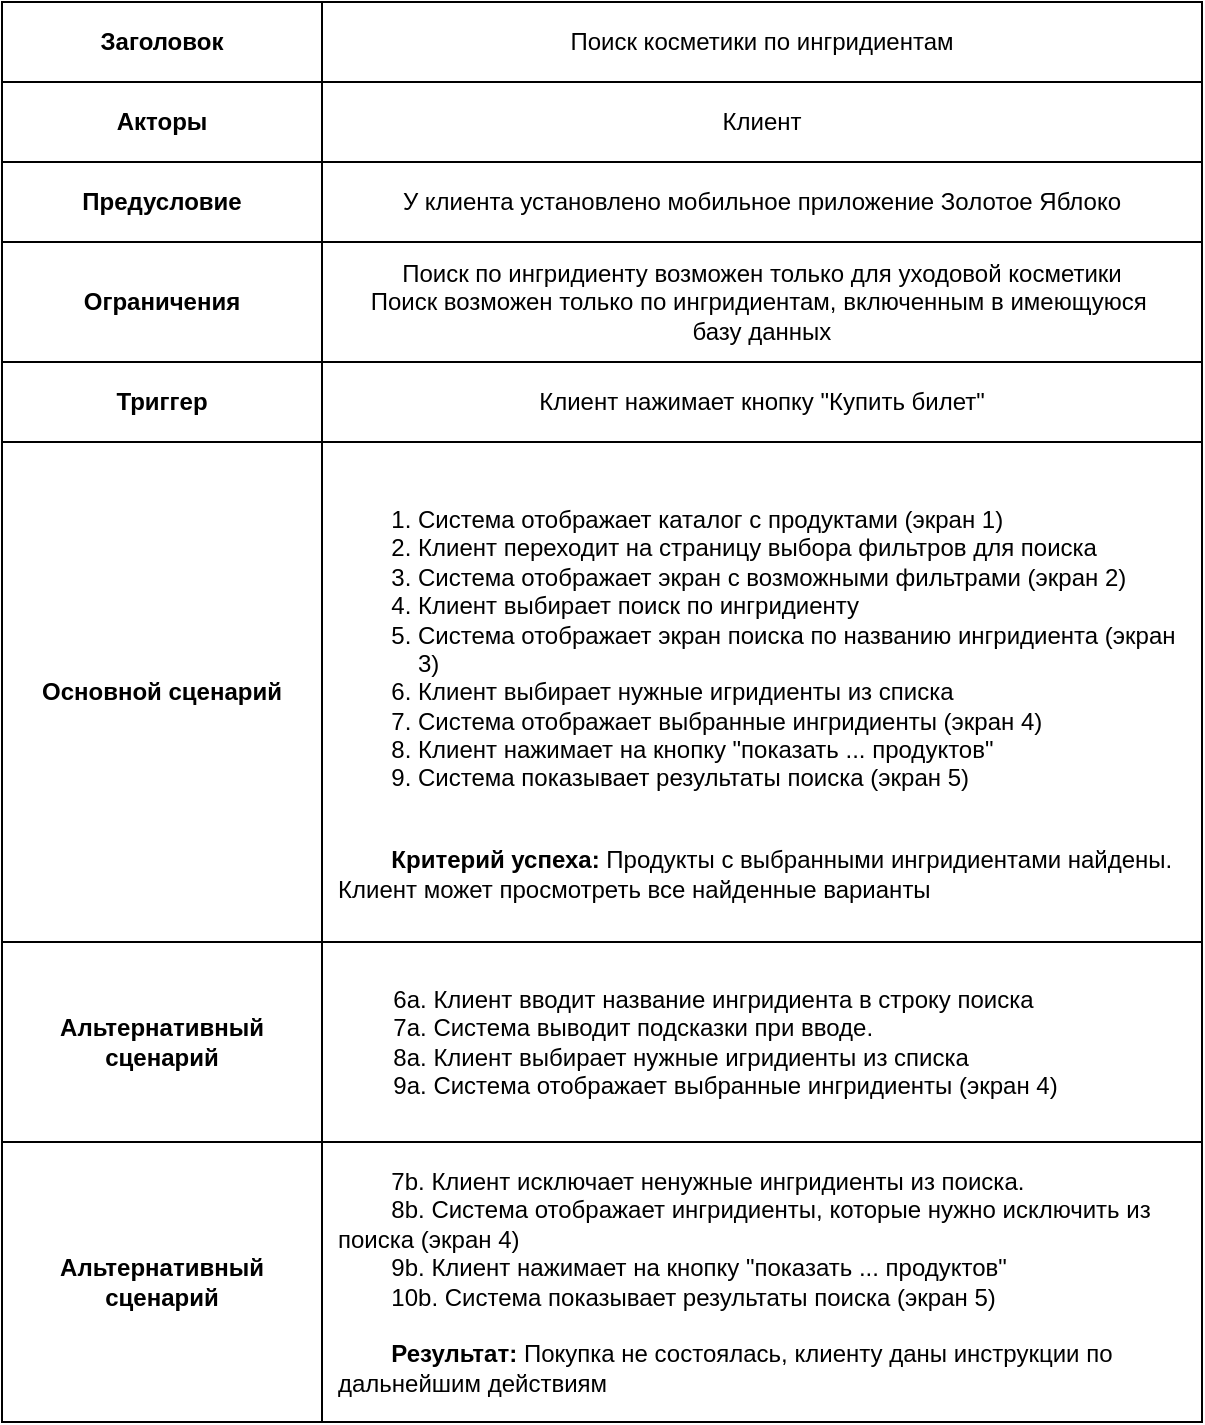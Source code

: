 <mxfile version="24.7.17">
  <diagram id="iSdH8Bf3Pxa846-qju2B" name="Шаблон">
    <mxGraphModel dx="1434" dy="844" grid="1" gridSize="10" guides="1" tooltips="1" connect="1" arrows="1" fold="1" page="1" pageScale="1" pageWidth="1169" pageHeight="827" math="0" shadow="0">
      <root>
        <mxCell id="0" />
        <mxCell id="1" parent="0" />
        <mxCell id="5DFN9uElky3kn-lGwo1o-1" value="" style="shape=table;startSize=0;container=1;collapsible=0;childLayout=tableLayout;" parent="1" vertex="1">
          <mxGeometry x="80" y="40" width="600" height="710" as="geometry" />
        </mxCell>
        <mxCell id="5DFN9uElky3kn-lGwo1o-6" value="" style="shape=tableRow;horizontal=0;startSize=0;swimlaneHead=0;swimlaneBody=0;strokeColor=inherit;top=0;left=0;bottom=0;right=0;collapsible=0;dropTarget=0;fillColor=none;points=[[0,0.5],[1,0.5]];portConstraint=eastwest;" parent="5DFN9uElky3kn-lGwo1o-1" vertex="1">
          <mxGeometry width="600" height="40" as="geometry" />
        </mxCell>
        <mxCell id="5DFN9uElky3kn-lGwo1o-7" value="&lt;b&gt;Заголовок&lt;/b&gt;" style="shape=partialRectangle;html=1;whiteSpace=wrap;connectable=0;strokeColor=inherit;overflow=hidden;fillColor=none;top=0;left=0;bottom=0;right=0;pointerEvents=1;" parent="5DFN9uElky3kn-lGwo1o-6" vertex="1">
          <mxGeometry width="160" height="40" as="geometry">
            <mxRectangle width="160" height="40" as="alternateBounds" />
          </mxGeometry>
        </mxCell>
        <mxCell id="5DFN9uElky3kn-lGwo1o-9" value="Поиск косметики по ингридиентам" style="shape=partialRectangle;html=1;whiteSpace=wrap;connectable=0;strokeColor=inherit;overflow=hidden;fillColor=none;top=0;left=0;bottom=0;right=0;pointerEvents=1;spacingLeft=7;spacingRight=7;" parent="5DFN9uElky3kn-lGwo1o-6" vertex="1">
          <mxGeometry x="160" width="440" height="40" as="geometry">
            <mxRectangle width="440" height="40" as="alternateBounds" />
          </mxGeometry>
        </mxCell>
        <mxCell id="5DFN9uElky3kn-lGwo1o-10" value="" style="shape=tableRow;horizontal=0;startSize=0;swimlaneHead=0;swimlaneBody=0;strokeColor=inherit;top=0;left=0;bottom=0;right=0;collapsible=0;dropTarget=0;fillColor=none;points=[[0,0.5],[1,0.5]];portConstraint=eastwest;" parent="5DFN9uElky3kn-lGwo1o-1" vertex="1">
          <mxGeometry y="40" width="600" height="40" as="geometry" />
        </mxCell>
        <mxCell id="5DFN9uElky3kn-lGwo1o-11" value="&lt;b&gt;Акторы&lt;/b&gt;" style="shape=partialRectangle;html=1;whiteSpace=wrap;connectable=0;strokeColor=inherit;overflow=hidden;fillColor=none;top=0;left=0;bottom=0;right=0;pointerEvents=1;" parent="5DFN9uElky3kn-lGwo1o-10" vertex="1">
          <mxGeometry width="160" height="40" as="geometry">
            <mxRectangle width="160" height="40" as="alternateBounds" />
          </mxGeometry>
        </mxCell>
        <mxCell id="5DFN9uElky3kn-lGwo1o-13" value="Клиент" style="shape=partialRectangle;html=1;whiteSpace=wrap;connectable=0;strokeColor=inherit;overflow=hidden;fillColor=none;top=0;left=0;bottom=0;right=0;pointerEvents=1;spacingLeft=7;spacingRight=7;" parent="5DFN9uElky3kn-lGwo1o-10" vertex="1">
          <mxGeometry x="160" width="440" height="40" as="geometry">
            <mxRectangle width="440" height="40" as="alternateBounds" />
          </mxGeometry>
        </mxCell>
        <mxCell id="5DFN9uElky3kn-lGwo1o-14" value="" style="shape=tableRow;horizontal=0;startSize=0;swimlaneHead=0;swimlaneBody=0;strokeColor=inherit;top=0;left=0;bottom=0;right=0;collapsible=0;dropTarget=0;fillColor=none;points=[[0,0.5],[1,0.5]];portConstraint=eastwest;" parent="5DFN9uElky3kn-lGwo1o-1" vertex="1">
          <mxGeometry y="80" width="600" height="40" as="geometry" />
        </mxCell>
        <mxCell id="5DFN9uElky3kn-lGwo1o-15" value="&lt;b&gt;Предусловие&lt;/b&gt;" style="shape=partialRectangle;html=1;whiteSpace=wrap;connectable=0;strokeColor=inherit;overflow=hidden;fillColor=none;top=0;left=0;bottom=0;right=0;pointerEvents=1;" parent="5DFN9uElky3kn-lGwo1o-14" vertex="1">
          <mxGeometry width="160" height="40" as="geometry">
            <mxRectangle width="160" height="40" as="alternateBounds" />
          </mxGeometry>
        </mxCell>
        <mxCell id="5DFN9uElky3kn-lGwo1o-17" value="У клиента установлено мобильное приложение Золотое Яблоко" style="shape=partialRectangle;html=1;whiteSpace=wrap;connectable=0;strokeColor=inherit;overflow=hidden;fillColor=none;top=0;left=0;bottom=0;right=0;pointerEvents=1;spacingLeft=7;spacingRight=7;" parent="5DFN9uElky3kn-lGwo1o-14" vertex="1">
          <mxGeometry x="160" width="440" height="40" as="geometry">
            <mxRectangle width="440" height="40" as="alternateBounds" />
          </mxGeometry>
        </mxCell>
        <mxCell id="5DFN9uElky3kn-lGwo1o-18" value="" style="shape=tableRow;horizontal=0;startSize=0;swimlaneHead=0;swimlaneBody=0;strokeColor=inherit;top=0;left=0;bottom=0;right=0;collapsible=0;dropTarget=0;fillColor=none;points=[[0,0.5],[1,0.5]];portConstraint=eastwest;" parent="5DFN9uElky3kn-lGwo1o-1" vertex="1">
          <mxGeometry y="120" width="600" height="60" as="geometry" />
        </mxCell>
        <mxCell id="5DFN9uElky3kn-lGwo1o-19" value="&lt;b&gt;Ограничения&lt;/b&gt;" style="shape=partialRectangle;html=1;whiteSpace=wrap;connectable=0;strokeColor=inherit;overflow=hidden;fillColor=none;top=0;left=0;bottom=0;right=0;pointerEvents=1;" parent="5DFN9uElky3kn-lGwo1o-18" vertex="1">
          <mxGeometry width="160" height="60" as="geometry">
            <mxRectangle width="160" height="60" as="alternateBounds" />
          </mxGeometry>
        </mxCell>
        <mxCell id="5DFN9uElky3kn-lGwo1o-21" value="Поиск по ингридиенту возможен только для уходовой косметики&lt;div&gt;Поиск возможен только по ингридиентам, включенным в имеющуюся&amp;nbsp;&lt;/div&gt;&lt;div&gt;базу данных&lt;/div&gt;" style="shape=partialRectangle;html=1;whiteSpace=wrap;connectable=0;strokeColor=inherit;overflow=hidden;fillColor=none;top=0;left=0;bottom=0;right=0;pointerEvents=1;spacingLeft=7;spacingRight=7;" parent="5DFN9uElky3kn-lGwo1o-18" vertex="1">
          <mxGeometry x="160" width="440" height="60" as="geometry">
            <mxRectangle width="440" height="60" as="alternateBounds" />
          </mxGeometry>
        </mxCell>
        <mxCell id="5DFN9uElky3kn-lGwo1o-22" value="" style="shape=tableRow;horizontal=0;startSize=0;swimlaneHead=0;swimlaneBody=0;strokeColor=inherit;top=0;left=0;bottom=0;right=0;collapsible=0;dropTarget=0;fillColor=none;points=[[0,0.5],[1,0.5]];portConstraint=eastwest;" parent="5DFN9uElky3kn-lGwo1o-1" vertex="1">
          <mxGeometry y="180" width="600" height="40" as="geometry" />
        </mxCell>
        <mxCell id="5DFN9uElky3kn-lGwo1o-23" value="&lt;b&gt;Триггер&lt;/b&gt;" style="shape=partialRectangle;html=1;whiteSpace=wrap;connectable=0;strokeColor=inherit;overflow=hidden;fillColor=none;top=0;left=0;bottom=0;right=0;pointerEvents=1;" parent="5DFN9uElky3kn-lGwo1o-22" vertex="1">
          <mxGeometry width="160" height="40" as="geometry">
            <mxRectangle width="160" height="40" as="alternateBounds" />
          </mxGeometry>
        </mxCell>
        <mxCell id="5DFN9uElky3kn-lGwo1o-25" value="Клиент нажимает кнопку &quot;Купить билет&quot;" style="shape=partialRectangle;html=1;whiteSpace=wrap;connectable=0;strokeColor=inherit;overflow=hidden;fillColor=none;top=0;left=0;bottom=0;right=0;pointerEvents=1;spacingLeft=7;spacingRight=7;" parent="5DFN9uElky3kn-lGwo1o-22" vertex="1">
          <mxGeometry x="160" width="440" height="40" as="geometry">
            <mxRectangle width="440" height="40" as="alternateBounds" />
          </mxGeometry>
        </mxCell>
        <mxCell id="5DFN9uElky3kn-lGwo1o-26" value="" style="shape=tableRow;horizontal=0;startSize=0;swimlaneHead=0;swimlaneBody=0;strokeColor=inherit;top=0;left=0;bottom=0;right=0;collapsible=0;dropTarget=0;fillColor=none;points=[[0,0.5],[1,0.5]];portConstraint=eastwest;" parent="5DFN9uElky3kn-lGwo1o-1" vertex="1">
          <mxGeometry y="220" width="600" height="250" as="geometry" />
        </mxCell>
        <mxCell id="5DFN9uElky3kn-lGwo1o-27" value="&lt;b&gt;Основной сценарий&lt;/b&gt;" style="shape=partialRectangle;html=1;whiteSpace=wrap;connectable=0;strokeColor=inherit;overflow=hidden;fillColor=none;top=0;left=0;bottom=0;right=0;pointerEvents=1;" parent="5DFN9uElky3kn-lGwo1o-26" vertex="1">
          <mxGeometry width="160" height="250" as="geometry">
            <mxRectangle width="160" height="250" as="alternateBounds" />
          </mxGeometry>
        </mxCell>
        <mxCell id="5DFN9uElky3kn-lGwo1o-29" value="&lt;ol style=&quot;text-align: left;&quot;&gt;&lt;li&gt;Система отображает каталог с продуктами (экран 1)&lt;/li&gt;&lt;li&gt;Клиент переходит на страницу выбора фильтров для поиска&lt;/li&gt;&lt;li&gt;Система отображает экран с возможными фильтрами (экран 2)&lt;/li&gt;&lt;li&gt;Клиент выбирает поиск по ингридиенту&lt;/li&gt;&lt;li&gt;Система отображает экран поиска по названию ингридиента (экран 3)&lt;/li&gt;&lt;li&gt;Клиент выбирает нужные игридиенты из списка&lt;/li&gt;&lt;li&gt;Система отображает выбранные ингридиенты (экран 4)&lt;/li&gt;&lt;li&gt;Клиент нажимает на кнопку &quot;показать ... продуктов&quot;&lt;/li&gt;&lt;li&gt;Система показывает результаты поиска (экран 5)&lt;br&gt;&lt;b style=&quot;text-align: center;&quot;&gt;&lt;br&gt;&lt;/b&gt;&lt;/li&gt;&lt;/ol&gt;&lt;b style=&quot;background-color: initial;&quot;&gt;&lt;div style=&quot;text-align: left;&quot;&gt;&lt;b style=&quot;background-color: initial;&quot;&gt;&lt;span style=&quot;white-space: pre;&quot;&gt;&#x9;&lt;/span&gt;&lt;/b&gt;&lt;b style=&quot;background-color: initial; text-align: center;&quot;&gt;Критерий успеха:&amp;nbsp;&lt;/b&gt;&lt;span style=&quot;background-color: initial; font-weight: normal; text-align: center;&quot;&gt;Продукты с выбранными ингридиентами найдены. Клиент может просмотреть все найденные варианты&lt;/span&gt;&lt;/div&gt;&lt;/b&gt;" style="shape=partialRectangle;html=1;whiteSpace=wrap;connectable=0;strokeColor=inherit;overflow=hidden;fillColor=none;top=0;left=0;bottom=0;right=0;pointerEvents=1;spacingLeft=7;spacingRight=7;" parent="5DFN9uElky3kn-lGwo1o-26" vertex="1">
          <mxGeometry x="160" width="440" height="250" as="geometry">
            <mxRectangle width="440" height="250" as="alternateBounds" />
          </mxGeometry>
        </mxCell>
        <mxCell id="5DFN9uElky3kn-lGwo1o-30" value="" style="shape=tableRow;horizontal=0;startSize=0;swimlaneHead=0;swimlaneBody=0;strokeColor=inherit;top=0;left=0;bottom=0;right=0;collapsible=0;dropTarget=0;fillColor=none;points=[[0,0.5],[1,0.5]];portConstraint=eastwest;" parent="5DFN9uElky3kn-lGwo1o-1" vertex="1">
          <mxGeometry y="470" width="600" height="100" as="geometry" />
        </mxCell>
        <mxCell id="5DFN9uElky3kn-lGwo1o-31" value="&lt;b&gt;Альтернативный сценарий&lt;/b&gt;" style="shape=partialRectangle;html=1;whiteSpace=wrap;connectable=0;strokeColor=inherit;overflow=hidden;fillColor=none;top=0;left=0;bottom=0;right=0;pointerEvents=1;" parent="5DFN9uElky3kn-lGwo1o-30" vertex="1">
          <mxGeometry width="160" height="100" as="geometry">
            <mxRectangle width="160" height="100" as="alternateBounds" />
          </mxGeometry>
        </mxCell>
        <mxCell id="5DFN9uElky3kn-lGwo1o-33" value="&lt;span style=&quot;background-color: initial;&quot;&gt;&lt;span style=&quot;white-space: pre;&quot;&gt;&#x9;&lt;/span&gt;6а. Клиент вводит название ингридиента в строку поиска&lt;/span&gt;&lt;br&gt;&lt;span style=&quot;background-color: initial;&quot;&gt;&lt;span style=&quot;white-space: pre;&quot;&gt;&#x9;&lt;/span&gt;7а.&amp;nbsp;&lt;/span&gt;Система выводит подсказки при вводе.&lt;br&gt;&lt;span style=&quot;background-color: initial;&quot;&gt;&lt;span style=&quot;white-space: pre;&quot;&gt;&#x9;&lt;/span&gt;8а.&amp;nbsp;&lt;/span&gt;&lt;span style=&quot;background-color: initial;&quot;&gt;Клиент выбирает нужные игридиенты из списка&lt;/span&gt;&lt;div&gt;&lt;span style=&quot;white-space: pre;&quot;&gt;&#x9;&lt;/span&gt;9а.&amp;nbsp;&lt;span style=&quot;background-color: initial;&quot;&gt;Система отображает выбранные ингридиенты (экран 4)&lt;/span&gt;&lt;/div&gt;" style="shape=partialRectangle;html=1;whiteSpace=wrap;connectable=0;strokeColor=inherit;overflow=hidden;fillColor=none;top=0;left=0;bottom=0;right=0;pointerEvents=1;align=left;spacingLeft=7;spacingRight=7;" parent="5DFN9uElky3kn-lGwo1o-30" vertex="1">
          <mxGeometry x="160" width="440" height="100" as="geometry">
            <mxRectangle width="440" height="100" as="alternateBounds" />
          </mxGeometry>
        </mxCell>
        <mxCell id="5DFN9uElky3kn-lGwo1o-34" value="" style="shape=tableRow;horizontal=0;startSize=0;swimlaneHead=0;swimlaneBody=0;strokeColor=inherit;top=0;left=0;bottom=0;right=0;collapsible=0;dropTarget=0;fillColor=none;points=[[0,0.5],[1,0.5]];portConstraint=eastwest;" parent="5DFN9uElky3kn-lGwo1o-1" vertex="1">
          <mxGeometry y="570" width="600" height="140" as="geometry" />
        </mxCell>
        <mxCell id="5DFN9uElky3kn-lGwo1o-35" value="&lt;b&gt;Альтернативный сценарий&lt;/b&gt;" style="shape=partialRectangle;html=1;whiteSpace=wrap;connectable=0;strokeColor=inherit;overflow=hidden;fillColor=none;top=0;left=0;bottom=0;right=0;pointerEvents=1;" parent="5DFN9uElky3kn-lGwo1o-34" vertex="1">
          <mxGeometry width="160" height="140" as="geometry">
            <mxRectangle width="160" height="140" as="alternateBounds" />
          </mxGeometry>
        </mxCell>
        <mxCell id="5DFN9uElky3kn-lGwo1o-37" value="&lt;div style=&quot;text-align: left;&quot;&gt;&lt;span style=&quot;background-color: initial;&quot;&gt;&lt;span style=&quot;white-space: pre;&quot;&gt;&#x9;&lt;/span&gt;7b. Клиент исключает ненужные ингридиенты из поиска.&lt;/span&gt;&lt;/div&gt;&lt;div style=&quot;text-align: left;&quot;&gt;&lt;span style=&quot;background-color: initial;&quot;&gt;&lt;span style=&quot;white-space: pre;&quot;&gt;&#x9;&lt;/span&gt;8b.&amp;nbsp;&lt;/span&gt;&lt;span style=&quot;background-color: initial;&quot;&gt;Система отображает ингридиенты, которые нужно исключить из поиска (экран 4)&lt;/span&gt;&lt;/div&gt;&lt;div style=&quot;text-align: left;&quot;&gt;&lt;span style=&quot;background-color: initial;&quot;&gt;&lt;span style=&quot;white-space: pre;&quot;&gt;&#x9;&lt;/span&gt;9b.&amp;nbsp;&lt;/span&gt;&lt;span style=&quot;background-color: initial;&quot;&gt;Клиент нажимает на кнопку &quot;показать ... продуктов&quot;&lt;/span&gt;&lt;/div&gt;&lt;div style=&quot;text-align: left;&quot;&gt;&lt;span style=&quot;background-color: initial;&quot;&gt;&lt;span style=&quot;white-space: pre;&quot;&gt;&#x9;&lt;/span&gt;10b. Система показывает результаты поиска (экран 5)&lt;/span&gt;&lt;/div&gt;&lt;div&gt;&lt;span style=&quot;text-align: left;&quot;&gt;&lt;br&gt;&lt;/span&gt;&lt;/div&gt;&lt;div style=&quot;text-align: left;&quot;&gt;&lt;b style=&quot;background-color: initial;&quot;&gt;&lt;span style=&quot;white-space: pre;&quot;&gt;&#x9;&lt;/span&gt;Результат&lt;/b&gt;&lt;b style=&quot;background-color: initial;&quot;&gt;:&amp;nbsp;&lt;/b&gt;&lt;span style=&quot;background-color: initial;&quot;&gt;Покупка не состоялась, клиенту даны инструкции по дальнейшим действиям&lt;/span&gt;&lt;span style=&quot;text-align: left;&quot;&gt;&lt;br&gt;&lt;/span&gt;&lt;/div&gt;" style="shape=partialRectangle;html=1;whiteSpace=wrap;connectable=0;strokeColor=inherit;overflow=hidden;fillColor=none;top=0;left=0;bottom=0;right=0;pointerEvents=1;spacingLeft=7;spacingRight=7;" parent="5DFN9uElky3kn-lGwo1o-34" vertex="1">
          <mxGeometry x="160" width="440" height="140" as="geometry">
            <mxRectangle width="440" height="140" as="alternateBounds" />
          </mxGeometry>
        </mxCell>
      </root>
    </mxGraphModel>
  </diagram>
</mxfile>
